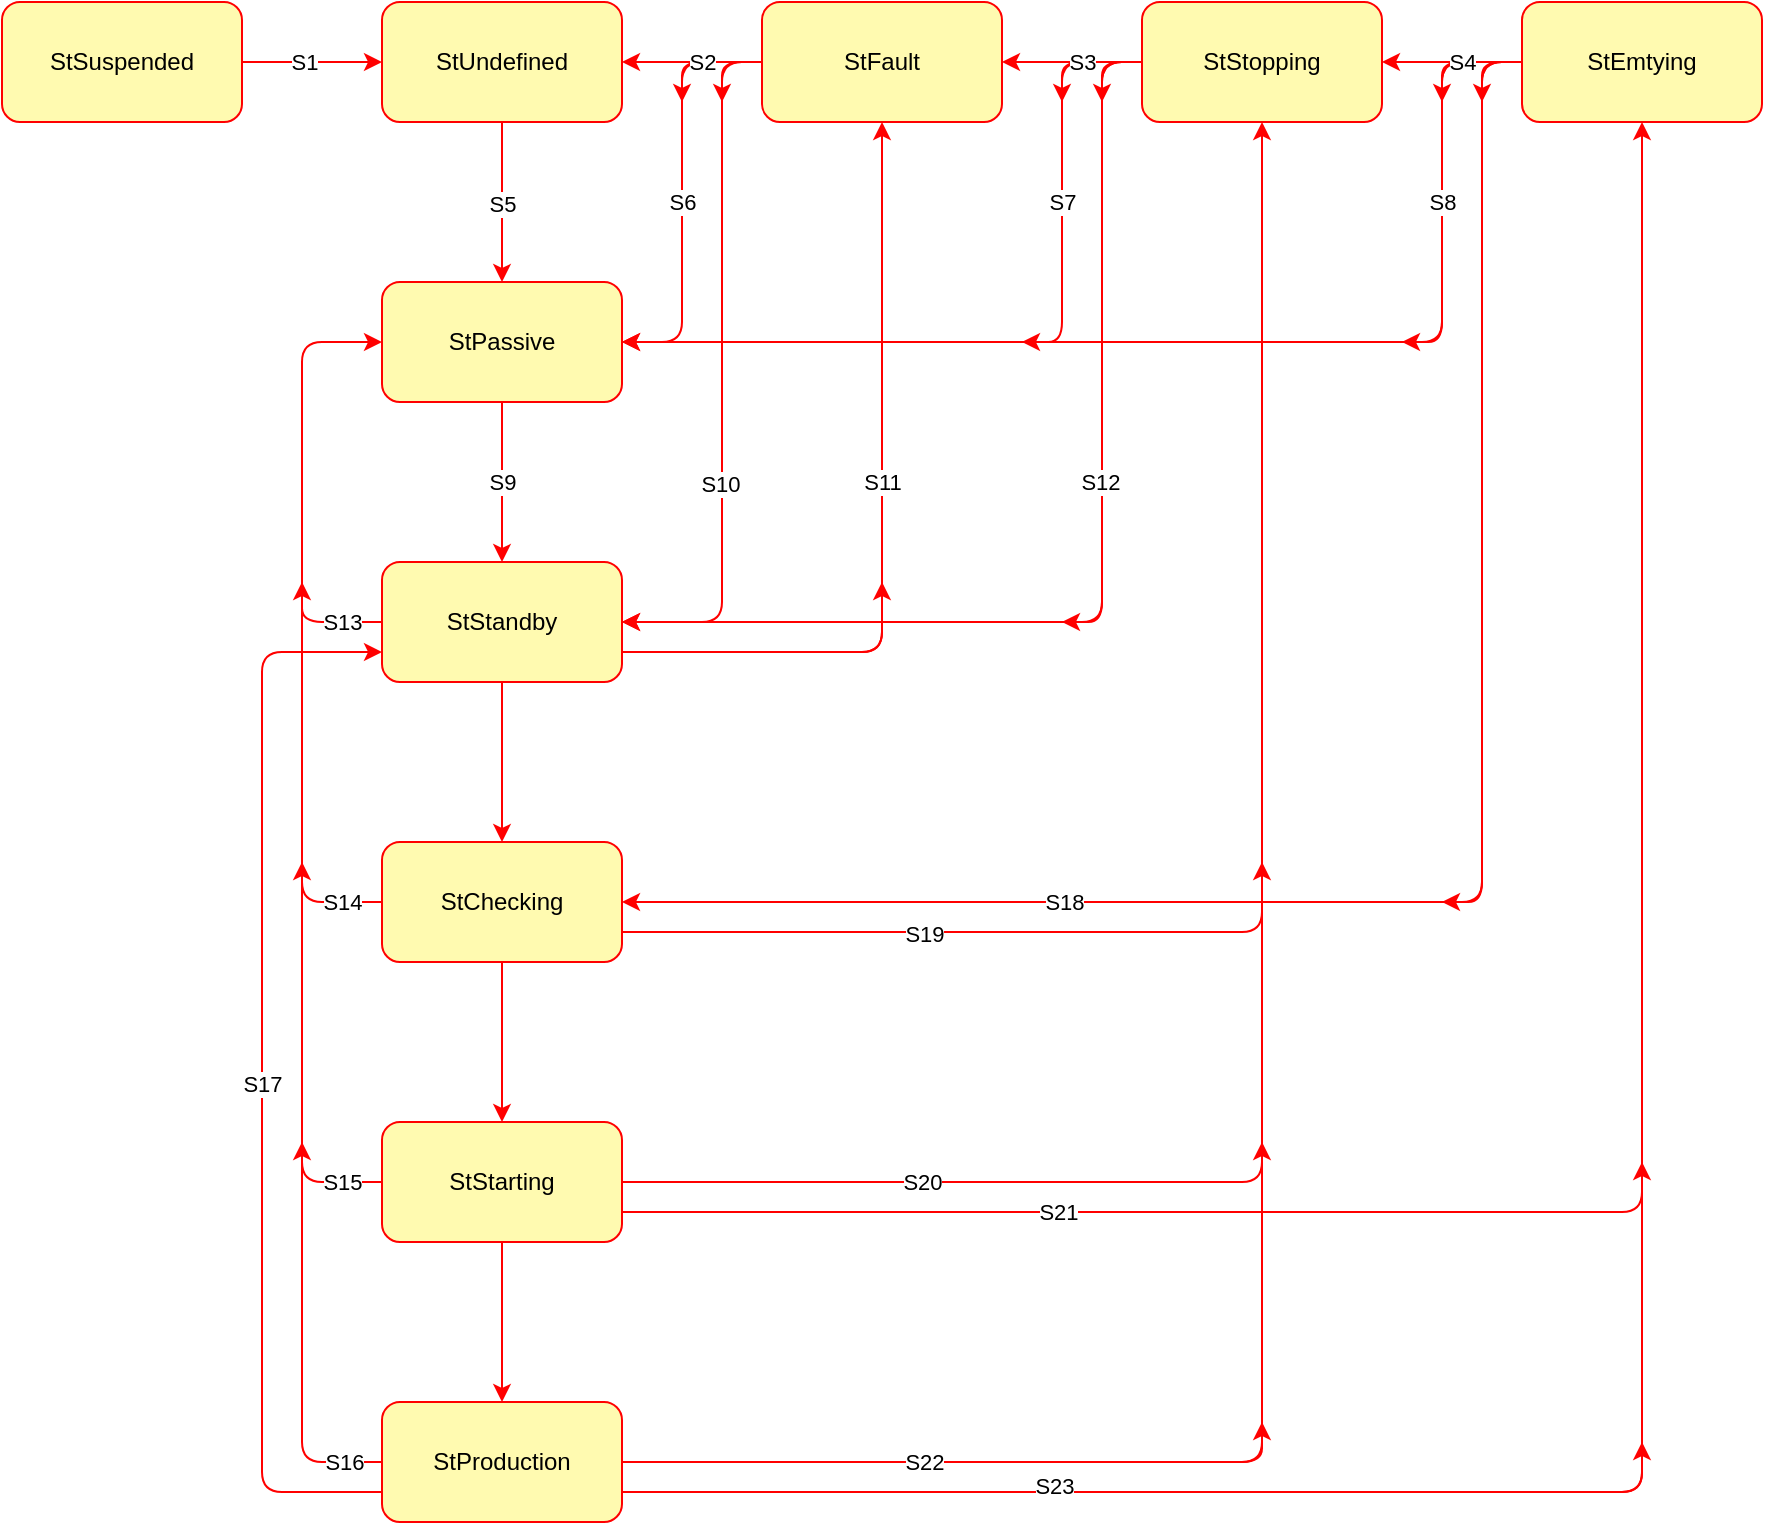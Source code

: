<mxfile>
    <diagram id="haMmcTzjKanWWxQhEupK" name="Page-1">
        <mxGraphModel dx="979" dy="658" grid="1" gridSize="10" guides="1" tooltips="1" connect="1" arrows="1" fold="1" page="1" pageScale="1" pageWidth="850" pageHeight="1100" math="0" shadow="0">
            <root>
                <mxCell id="0"/>
                <mxCell id="1" parent="0"/>
                <mxCell id="60" style="edgeStyle=none;html=1;exitX=0;exitY=0.5;exitDx=0;exitDy=0;entryX=1;entryY=0.5;entryDx=0;entryDy=0;strokeColor=#FF0000;" edge="1" parent="1" source="17" target="3">
                    <mxGeometry relative="1" as="geometry">
                        <Array as="points">
                            <mxPoint x="730" y="90"/>
                            <mxPoint x="730" y="230"/>
                        </Array>
                    </mxGeometry>
                </mxCell>
                <mxCell id="61" style="edgeStyle=none;html=1;exitX=0;exitY=0.5;exitDx=0;exitDy=0;entryX=1;entryY=0.5;entryDx=0;entryDy=0;strokeColor=#FF0000;" edge="1" parent="1" source="17" target="19">
                    <mxGeometry relative="1" as="geometry"/>
                </mxCell>
                <mxCell id="73" style="edgeStyle=none;html=1;exitX=0;exitY=0.5;exitDx=0;exitDy=0;strokeColor=#FF0000;" edge="1" parent="1" source="17">
                    <mxGeometry relative="1" as="geometry">
                        <mxPoint x="730.0" y="110" as="targetPoint"/>
                        <Array as="points">
                            <mxPoint x="730" y="90"/>
                        </Array>
                    </mxGeometry>
                </mxCell>
                <mxCell id="66" style="edgeStyle=none;html=1;exitX=0;exitY=0.5;exitDx=0;exitDy=0;strokeColor=#FF0000;" edge="1" parent="1" source="17">
                    <mxGeometry relative="1" as="geometry">
                        <mxPoint x="710.0" y="230" as="targetPoint"/>
                        <Array as="points">
                            <mxPoint x="730" y="90"/>
                            <mxPoint x="730" y="230"/>
                        </Array>
                    </mxGeometry>
                </mxCell>
                <mxCell id="63" style="edgeStyle=none;html=1;exitX=0;exitY=0.5;exitDx=0;exitDy=0;strokeColor=#FF0000;" edge="1" parent="1" source="19">
                    <mxGeometry relative="1" as="geometry">
                        <mxPoint x="520" y="230" as="targetPoint"/>
                        <Array as="points">
                            <mxPoint x="540" y="90"/>
                            <mxPoint x="540" y="230"/>
                        </Array>
                    </mxGeometry>
                </mxCell>
                <mxCell id="85" value="S8" style="edgeLabel;html=1;align=center;verticalAlign=middle;resizable=0;points=[];" vertex="1" connectable="0" parent="63">
                    <mxGeometry x="-0.018" y="-1" relative="1" as="geometry">
                        <mxPoint x="191" y="12" as="offset"/>
                    </mxGeometry>
                </mxCell>
                <mxCell id="64" style="edgeStyle=none;html=1;exitX=0;exitY=0.5;exitDx=0;exitDy=0;entryX=1;entryY=0.5;entryDx=0;entryDy=0;strokeColor=#FF0000;" edge="1" parent="1" source="19" target="34">
                    <mxGeometry relative="1" as="geometry"/>
                </mxCell>
                <mxCell id="69" style="edgeStyle=none;html=1;exitX=0;exitY=0.5;exitDx=0;exitDy=0;strokeColor=#FF0000;" edge="1" parent="1" source="19">
                    <mxGeometry relative="1" as="geometry">
                        <mxPoint x="560.0" y="110" as="targetPoint"/>
                        <Array as="points">
                            <mxPoint x="560" y="90"/>
                        </Array>
                    </mxGeometry>
                </mxCell>
                <mxCell id="68" style="edgeStyle=none;html=1;exitX=0;exitY=0.5;exitDx=0;exitDy=0;strokeColor=#FF0000;" edge="1" parent="1" source="19">
                    <mxGeometry relative="1" as="geometry">
                        <mxPoint x="540" y="110" as="targetPoint"/>
                        <Array as="points">
                            <mxPoint x="540" y="90"/>
                        </Array>
                    </mxGeometry>
                </mxCell>
                <mxCell id="37" style="edgeStyle=none;html=1;exitX=0;exitY=0.5;exitDx=0;exitDy=0;entryX=1;entryY=0.5;entryDx=0;entryDy=0;strokeColor=#FF0000;" edge="1" parent="1" target="3">
                    <mxGeometry relative="1" as="geometry">
                        <mxPoint x="400" y="90" as="sourcePoint"/>
                        <Array as="points">
                            <mxPoint x="350" y="90"/>
                            <mxPoint x="350" y="230"/>
                        </Array>
                    </mxGeometry>
                </mxCell>
                <mxCell id="80" value="S3" style="edgeLabel;html=1;align=center;verticalAlign=middle;resizable=0;points=[];" vertex="1" connectable="0" parent="37">
                    <mxGeometry x="0.183" y="1" relative="1" as="geometry">
                        <mxPoint x="199" y="-80" as="offset"/>
                    </mxGeometry>
                </mxCell>
                <mxCell id="71" style="edgeStyle=none;html=1;exitX=0;exitY=0.5;exitDx=0;exitDy=0;strokeColor=#FF0000;" edge="1" parent="1" source="34">
                    <mxGeometry relative="1" as="geometry">
                        <mxPoint x="350" y="110" as="targetPoint"/>
                        <Array as="points">
                            <mxPoint x="350" y="90"/>
                        </Array>
                    </mxGeometry>
                </mxCell>
                <mxCell id="36" style="edgeStyle=none;html=1;exitX=0;exitY=0.5;exitDx=0;exitDy=0;entryX=1;entryY=0.5;entryDx=0;entryDy=0;strokeColor=#FF0000;" edge="1" parent="1" target="21">
                    <mxGeometry relative="1" as="geometry">
                        <mxPoint x="400" y="90" as="sourcePoint"/>
                    </mxGeometry>
                </mxCell>
                <mxCell id="81" value="S4" style="edgeLabel;html=1;align=center;verticalAlign=middle;resizable=0;points=[];" vertex="1" connectable="0" parent="36">
                    <mxGeometry x="0.477" y="-1" relative="1" as="geometry">
                        <mxPoint x="399" y="1" as="offset"/>
                    </mxGeometry>
                </mxCell>
                <mxCell id="33" style="edgeStyle=none;html=1;exitX=0.5;exitY=1;exitDx=0;exitDy=0;entryX=0.5;entryY=0;entryDx=0;entryDy=0;strokeColor=#FF0000;" edge="1" parent="1" source="3" target="7">
                    <mxGeometry relative="1" as="geometry"/>
                </mxCell>
                <mxCell id="86" value="S9" style="edgeLabel;html=1;align=center;verticalAlign=middle;resizable=0;points=[];" vertex="1" connectable="0" parent="33">
                    <mxGeometry x="-0.249" relative="1" as="geometry">
                        <mxPoint y="10" as="offset"/>
                    </mxGeometry>
                </mxCell>
                <mxCell id="3" value="StPassive" style="rounded=1;whiteSpace=wrap;html=1;fillColor=#FFFAB0;strokeColor=#FF0000;" vertex="1" parent="1">
                    <mxGeometry x="200" y="200" width="120" height="60" as="geometry"/>
                </mxCell>
                <mxCell id="40" style="edgeStyle=none;html=1;exitX=1;exitY=0.75;exitDx=0;exitDy=0;entryX=0.5;entryY=1;entryDx=0;entryDy=0;strokeColor=#FF0000;" edge="1" parent="1" source="7" target="34">
                    <mxGeometry relative="1" as="geometry">
                        <Array as="points">
                            <mxPoint x="370" y="385"/>
                            <mxPoint x="450" y="385"/>
                        </Array>
                    </mxGeometry>
                </mxCell>
                <mxCell id="83" value="S6" style="edgeLabel;html=1;align=center;verticalAlign=middle;resizable=0;points=[];" vertex="1" connectable="0" parent="40">
                    <mxGeometry x="0.253" y="1" relative="1" as="geometry">
                        <mxPoint x="-99" y="-108" as="offset"/>
                    </mxGeometry>
                </mxCell>
                <mxCell id="88" value="S11" style="edgeLabel;html=1;align=center;verticalAlign=middle;resizable=0;points=[];" vertex="1" connectable="0" parent="40">
                    <mxGeometry x="0.096" y="-2" relative="1" as="geometry">
                        <mxPoint x="-2" y="1" as="offset"/>
                    </mxGeometry>
                </mxCell>
                <mxCell id="41" style="edgeStyle=none;html=1;exitX=0.5;exitY=1;exitDx=0;exitDy=0;entryX=0.5;entryY=0;entryDx=0;entryDy=0;strokeColor=#FF0000;" edge="1" parent="1" source="7" target="9">
                    <mxGeometry relative="1" as="geometry"/>
                </mxCell>
                <mxCell id="44" style="edgeStyle=none;html=1;exitX=0;exitY=0.5;exitDx=0;exitDy=0;strokeColor=#FF0000;" edge="1" parent="1" source="7">
                    <mxGeometry relative="1" as="geometry">
                        <mxPoint x="160" y="350" as="targetPoint"/>
                        <Array as="points">
                            <mxPoint x="160" y="370"/>
                        </Array>
                    </mxGeometry>
                </mxCell>
                <mxCell id="90" value="S13" style="edgeLabel;html=1;align=center;verticalAlign=middle;resizable=0;points=[];" vertex="1" connectable="0" parent="44">
                    <mxGeometry x="-0.605" y="1" relative="1" as="geometry">
                        <mxPoint x="-8" y="-1" as="offset"/>
                    </mxGeometry>
                </mxCell>
                <mxCell id="74" style="edgeStyle=none;html=1;exitX=1;exitY=0.75;exitDx=0;exitDy=0;strokeColor=#FF0000;" edge="1" parent="1" source="7">
                    <mxGeometry relative="1" as="geometry">
                        <mxPoint x="450" y="350" as="targetPoint"/>
                        <Array as="points">
                            <mxPoint x="450" y="385"/>
                        </Array>
                    </mxGeometry>
                </mxCell>
                <mxCell id="7" value="StStandby" style="rounded=1;whiteSpace=wrap;html=1;fillColor=#FFFAB0;strokeColor=#FF0000;" vertex="1" parent="1">
                    <mxGeometry x="200" y="340" width="120" height="60" as="geometry"/>
                </mxCell>
                <mxCell id="42" style="edgeStyle=none;html=1;exitX=0;exitY=0.5;exitDx=0;exitDy=0;entryX=0;entryY=0.5;entryDx=0;entryDy=0;strokeColor=#FF0000;" edge="1" parent="1" source="9" target="3">
                    <mxGeometry relative="1" as="geometry">
                        <Array as="points">
                            <mxPoint x="160" y="510"/>
                            <mxPoint x="160" y="230"/>
                        </Array>
                    </mxGeometry>
                </mxCell>
                <mxCell id="91" value="S14" style="edgeLabel;html=1;align=center;verticalAlign=middle;resizable=0;points=[];" vertex="1" connectable="0" parent="42">
                    <mxGeometry x="-0.961" relative="1" as="geometry">
                        <mxPoint x="-13" as="offset"/>
                    </mxGeometry>
                </mxCell>
                <mxCell id="43" style="edgeStyle=none;html=1;exitX=1;exitY=0.75;exitDx=0;exitDy=0;entryX=0.5;entryY=1;entryDx=0;entryDy=0;strokeColor=#FF0000;" edge="1" parent="1" source="9" target="19">
                    <mxGeometry relative="1" as="geometry">
                        <Array as="points">
                            <mxPoint x="640" y="525"/>
                        </Array>
                    </mxGeometry>
                </mxCell>
                <mxCell id="96" value="S19" style="edgeLabel;html=1;align=center;verticalAlign=middle;resizable=0;points=[];" vertex="1" connectable="0" parent="43">
                    <mxGeometry x="-0.596" y="-1" relative="1" as="geometry">
                        <mxPoint x="4" as="offset"/>
                    </mxGeometry>
                </mxCell>
                <mxCell id="45" style="edgeStyle=none;html=1;exitX=0.5;exitY=1;exitDx=0;exitDy=0;entryX=0.5;entryY=0;entryDx=0;entryDy=0;strokeColor=#FF0000;" edge="1" parent="1" source="9" target="11">
                    <mxGeometry relative="1" as="geometry"/>
                </mxCell>
                <mxCell id="9" value="StChecking" style="rounded=1;whiteSpace=wrap;html=1;fillColor=#FFFAB0;strokeColor=#FF0000;" vertex="1" parent="1">
                    <mxGeometry x="200" y="480" width="120" height="60" as="geometry"/>
                </mxCell>
                <mxCell id="46" style="edgeStyle=none;html=1;exitX=0;exitY=0.5;exitDx=0;exitDy=0;strokeColor=#FF0000;" edge="1" parent="1" source="11">
                    <mxGeometry relative="1" as="geometry">
                        <mxPoint x="160" y="490" as="targetPoint"/>
                        <Array as="points">
                            <mxPoint x="160" y="650"/>
                        </Array>
                    </mxGeometry>
                </mxCell>
                <mxCell id="92" value="S15" style="edgeLabel;html=1;align=center;verticalAlign=middle;resizable=0;points=[];" vertex="1" connectable="0" parent="46">
                    <mxGeometry x="-0.718" relative="1" as="geometry">
                        <mxPoint x="8" as="offset"/>
                    </mxGeometry>
                </mxCell>
                <mxCell id="48" style="edgeStyle=none;html=1;exitX=1;exitY=0.5;exitDx=0;exitDy=0;strokeColor=#FF0000;" edge="1" parent="1" source="11">
                    <mxGeometry relative="1" as="geometry">
                        <mxPoint x="640" y="490" as="targetPoint"/>
                        <Array as="points">
                            <mxPoint x="640" y="650"/>
                        </Array>
                    </mxGeometry>
                </mxCell>
                <mxCell id="97" value="S20" style="edgeLabel;html=1;align=center;verticalAlign=middle;resizable=0;points=[];" vertex="1" connectable="0" parent="48">
                    <mxGeometry x="-0.425" relative="1" as="geometry">
                        <mxPoint x="12" as="offset"/>
                    </mxGeometry>
                </mxCell>
                <mxCell id="50" style="edgeStyle=none;html=1;exitX=1;exitY=0.75;exitDx=0;exitDy=0;entryX=0.5;entryY=1;entryDx=0;entryDy=0;strokeColor=#FF0000;" edge="1" parent="1" source="11" target="17">
                    <mxGeometry relative="1" as="geometry">
                        <Array as="points">
                            <mxPoint x="830" y="665"/>
                        </Array>
                    </mxGeometry>
                </mxCell>
                <mxCell id="98" value="S21" style="edgeLabel;html=1;align=center;verticalAlign=middle;resizable=0;points=[];" vertex="1" connectable="0" parent="50">
                    <mxGeometry x="-0.587" relative="1" as="geometry">
                        <mxPoint as="offset"/>
                    </mxGeometry>
                </mxCell>
                <mxCell id="52" style="edgeStyle=none;html=1;exitX=0.5;exitY=1;exitDx=0;exitDy=0;entryX=0.5;entryY=0;entryDx=0;entryDy=0;strokeColor=#FF0000;" edge="1" parent="1" source="11" target="15">
                    <mxGeometry relative="1" as="geometry"/>
                </mxCell>
                <mxCell id="11" value="StStarting" style="rounded=1;whiteSpace=wrap;html=1;fillColor=#FFFAB0;strokeColor=#FF0000;" vertex="1" parent="1">
                    <mxGeometry x="200" y="620" width="120" height="60" as="geometry"/>
                </mxCell>
                <mxCell id="53" style="edgeStyle=none;html=1;exitX=1;exitY=0.5;exitDx=0;exitDy=0;entryX=0;entryY=0.5;entryDx=0;entryDy=0;strokeColor=#FF0000;" edge="1" parent="1" source="13" target="21">
                    <mxGeometry relative="1" as="geometry"/>
                </mxCell>
                <mxCell id="78" value="S1" style="edgeLabel;html=1;align=center;verticalAlign=middle;resizable=0;points=[];" vertex="1" connectable="0" parent="53">
                    <mxGeometry x="-0.186" relative="1" as="geometry">
                        <mxPoint x="2" as="offset"/>
                    </mxGeometry>
                </mxCell>
                <mxCell id="13" value="StSuspended" style="rounded=1;whiteSpace=wrap;html=1;fillColor=#FFFAB0;strokeColor=#FF0000;" vertex="1" parent="1">
                    <mxGeometry x="10" y="60" width="120" height="60" as="geometry"/>
                </mxCell>
                <mxCell id="54" style="edgeStyle=none;html=1;exitX=0;exitY=0.5;exitDx=0;exitDy=0;strokeColor=#FF0000;" edge="1" parent="1" source="15">
                    <mxGeometry relative="1" as="geometry">
                        <mxPoint x="160" y="630" as="targetPoint"/>
                        <Array as="points">
                            <mxPoint x="160" y="790"/>
                        </Array>
                    </mxGeometry>
                </mxCell>
                <mxCell id="93" value="S16" style="edgeLabel;html=1;align=center;verticalAlign=middle;resizable=0;points=[];" vertex="1" connectable="0" parent="54">
                    <mxGeometry x="-0.714" relative="1" as="geometry">
                        <mxPoint x="9" as="offset"/>
                    </mxGeometry>
                </mxCell>
                <mxCell id="55" style="edgeStyle=none;html=1;exitX=0;exitY=0.75;exitDx=0;exitDy=0;entryX=0;entryY=0.75;entryDx=0;entryDy=0;strokeColor=#FF0000;" edge="1" parent="1" source="15" target="7">
                    <mxGeometry relative="1" as="geometry">
                        <Array as="points">
                            <mxPoint x="140" y="805"/>
                            <mxPoint x="140" y="385"/>
                        </Array>
                    </mxGeometry>
                </mxCell>
                <mxCell id="94" value="S17" style="edgeLabel;html=1;align=center;verticalAlign=middle;resizable=0;points=[];" vertex="1" connectable="0" parent="55">
                    <mxGeometry x="0.08" y="3" relative="1" as="geometry">
                        <mxPoint x="3" y="27" as="offset"/>
                    </mxGeometry>
                </mxCell>
                <mxCell id="56" style="edgeStyle=none;html=1;exitX=1;exitY=0.75;exitDx=0;exitDy=0;strokeColor=#FF0000;" edge="1" parent="1" source="15">
                    <mxGeometry relative="1" as="geometry">
                        <mxPoint x="830" y="640" as="targetPoint"/>
                        <Array as="points">
                            <mxPoint x="830" y="805"/>
                        </Array>
                    </mxGeometry>
                </mxCell>
                <mxCell id="57" style="edgeStyle=none;html=1;exitX=1;exitY=0.75;exitDx=0;exitDy=0;strokeColor=#FF0000;" edge="1" parent="1" source="15">
                    <mxGeometry relative="1" as="geometry">
                        <mxPoint x="830" y="780" as="targetPoint"/>
                        <Array as="points">
                            <mxPoint x="830" y="805"/>
                        </Array>
                    </mxGeometry>
                </mxCell>
                <mxCell id="100" value="S23" style="edgeLabel;html=1;align=center;verticalAlign=middle;resizable=0;points=[];" vertex="1" connectable="0" parent="57">
                    <mxGeometry x="-0.193" y="3" relative="1" as="geometry">
                        <mxPoint as="offset"/>
                    </mxGeometry>
                </mxCell>
                <mxCell id="58" style="edgeStyle=none;html=1;exitX=1;exitY=0.5;exitDx=0;exitDy=0;strokeColor=#FF0000;" edge="1" parent="1" source="15">
                    <mxGeometry relative="1" as="geometry">
                        <mxPoint x="640" y="630" as="targetPoint"/>
                        <Array as="points">
                            <mxPoint x="640" y="790"/>
                        </Array>
                    </mxGeometry>
                </mxCell>
                <mxCell id="59" style="edgeStyle=none;html=1;exitX=1;exitY=0.5;exitDx=0;exitDy=0;strokeColor=#FF0000;" edge="1" parent="1" source="15">
                    <mxGeometry relative="1" as="geometry">
                        <mxPoint x="640" y="770" as="targetPoint"/>
                        <Array as="points">
                            <mxPoint x="640" y="790"/>
                        </Array>
                    </mxGeometry>
                </mxCell>
                <mxCell id="99" value="S22" style="edgeLabel;html=1;align=center;verticalAlign=middle;resizable=0;points=[];" vertex="1" connectable="0" parent="59">
                    <mxGeometry x="-0.127" y="-1" relative="1" as="geometry">
                        <mxPoint x="2" y="-1" as="offset"/>
                    </mxGeometry>
                </mxCell>
                <mxCell id="15" value="StProduction" style="rounded=1;whiteSpace=wrap;html=1;fillColor=#FFFAB0;strokeColor=#FF0000;" vertex="1" parent="1">
                    <mxGeometry x="200" y="760" width="120" height="60" as="geometry"/>
                </mxCell>
                <mxCell id="62" style="edgeStyle=none;html=1;exitX=0;exitY=0.5;exitDx=0;exitDy=0;entryX=1;entryY=0.5;entryDx=0;entryDy=0;strokeColor=#FF0000;" edge="1" parent="1" source="17" target="9">
                    <mxGeometry relative="1" as="geometry">
                        <Array as="points">
                            <mxPoint x="750" y="90"/>
                            <mxPoint x="750" y="510"/>
                        </Array>
                    </mxGeometry>
                </mxCell>
                <mxCell id="95" value="S18" style="edgeLabel;html=1;align=center;verticalAlign=middle;resizable=0;points=[];" vertex="1" connectable="0" parent="62">
                    <mxGeometry x="0.475" y="1" relative="1" as="geometry">
                        <mxPoint x="-8" y="-1" as="offset"/>
                    </mxGeometry>
                </mxCell>
                <mxCell id="72" style="edgeStyle=none;html=1;exitX=0;exitY=0.5;exitDx=0;exitDy=0;strokeColor=#FF0000;" edge="1" parent="1" source="17">
                    <mxGeometry relative="1" as="geometry">
                        <mxPoint x="750.0" y="110" as="targetPoint"/>
                        <Array as="points">
                            <mxPoint x="750" y="90"/>
                        </Array>
                    </mxGeometry>
                </mxCell>
                <mxCell id="75" style="edgeStyle=none;html=1;exitX=0;exitY=0.5;exitDx=0;exitDy=0;strokeColor=#FF0000;" edge="1" parent="1" source="17">
                    <mxGeometry relative="1" as="geometry">
                        <mxPoint x="730.0" y="510" as="targetPoint"/>
                        <Array as="points">
                            <mxPoint x="750" y="90"/>
                            <mxPoint x="750" y="510"/>
                        </Array>
                    </mxGeometry>
                </mxCell>
                <mxCell id="17" value="StEmtying" style="rounded=1;whiteSpace=wrap;html=1;fillColor=#FFFAB0;strokeColor=#FF0000;" vertex="1" parent="1">
                    <mxGeometry x="770" y="60" width="120" height="60" as="geometry"/>
                </mxCell>
                <mxCell id="65" style="edgeStyle=none;html=1;exitX=0;exitY=0.5;exitDx=0;exitDy=0;strokeColor=#FF0000;" edge="1" parent="1" source="19">
                    <mxGeometry relative="1" as="geometry">
                        <mxPoint x="320" y="370" as="targetPoint"/>
                        <Array as="points">
                            <mxPoint x="560" y="90"/>
                            <mxPoint x="560" y="370"/>
                        </Array>
                    </mxGeometry>
                </mxCell>
                <mxCell id="67" style="edgeStyle=none;html=1;exitX=0;exitY=0.5;exitDx=0;exitDy=0;strokeColor=#FF0000;" edge="1" parent="1" source="19">
                    <mxGeometry relative="1" as="geometry">
                        <mxPoint x="540" y="370" as="targetPoint"/>
                        <Array as="points">
                            <mxPoint x="560" y="90"/>
                            <mxPoint x="560" y="370"/>
                        </Array>
                    </mxGeometry>
                </mxCell>
                <mxCell id="84" value="S7" style="edgeLabel;html=1;align=center;verticalAlign=middle;resizable=0;points=[];" vertex="1" connectable="0" parent="67">
                    <mxGeometry x="0.33" y="-1" relative="1" as="geometry">
                        <mxPoint x="-19" y="-123" as="offset"/>
                    </mxGeometry>
                </mxCell>
                <mxCell id="89" value="S12" style="edgeLabel;html=1;align=center;verticalAlign=middle;resizable=0;points=[];" vertex="1" connectable="0" parent="67">
                    <mxGeometry x="0.417" y="-1" relative="1" as="geometry">
                        <mxPoint y="3" as="offset"/>
                    </mxGeometry>
                </mxCell>
                <mxCell id="19" value="StStopping" style="rounded=1;whiteSpace=wrap;html=1;fillColor=#FFFAB0;strokeColor=#FF0000;" vertex="1" parent="1">
                    <mxGeometry x="580" y="60" width="120" height="60" as="geometry"/>
                </mxCell>
                <mxCell id="32" style="edgeStyle=none;html=1;exitX=0.5;exitY=1;exitDx=0;exitDy=0;entryX=0.5;entryY=0;entryDx=0;entryDy=0;strokeColor=#FF0000;" edge="1" parent="1" source="21" target="3">
                    <mxGeometry relative="1" as="geometry"/>
                </mxCell>
                <mxCell id="79" value="S2" style="edgeLabel;html=1;align=center;verticalAlign=middle;resizable=0;points=[];" vertex="1" connectable="0" parent="32">
                    <mxGeometry x="-0.186" relative="1" as="geometry">
                        <mxPoint x="100" y="-63" as="offset"/>
                    </mxGeometry>
                </mxCell>
                <mxCell id="21" value="StUndefined" style="rounded=1;whiteSpace=wrap;html=1;fillColor=#FFFAB0;strokeColor=#FF0000;" vertex="1" parent="1">
                    <mxGeometry x="200" y="60" width="120" height="60" as="geometry"/>
                </mxCell>
                <mxCell id="38" style="edgeStyle=none;html=1;exitX=0;exitY=0.5;exitDx=0;exitDy=0;entryX=1;entryY=0.5;entryDx=0;entryDy=0;strokeColor=#FF0000;" edge="1" parent="1" source="34" target="7">
                    <mxGeometry relative="1" as="geometry">
                        <Array as="points">
                            <mxPoint x="370" y="90"/>
                            <mxPoint x="370" y="370"/>
                        </Array>
                    </mxGeometry>
                </mxCell>
                <mxCell id="82" value="S5" style="edgeLabel;html=1;align=center;verticalAlign=middle;resizable=0;points=[];" vertex="1" connectable="0" parent="38">
                    <mxGeometry x="0.219" relative="1" as="geometry">
                        <mxPoint x="-110" y="-123" as="offset"/>
                    </mxGeometry>
                </mxCell>
                <mxCell id="87" value="S10" style="edgeLabel;html=1;align=center;verticalAlign=middle;resizable=0;points=[];" vertex="1" connectable="0" parent="38">
                    <mxGeometry x="0.32" y="-1" relative="1" as="geometry">
                        <mxPoint as="offset"/>
                    </mxGeometry>
                </mxCell>
                <mxCell id="70" style="edgeStyle=none;html=1;exitX=0;exitY=0.5;exitDx=0;exitDy=0;strokeColor=#FF0000;" edge="1" parent="1" source="34">
                    <mxGeometry relative="1" as="geometry">
                        <mxPoint x="370" y="110" as="targetPoint"/>
                        <Array as="points">
                            <mxPoint x="370" y="90"/>
                        </Array>
                    </mxGeometry>
                </mxCell>
                <mxCell id="34" value="StFault" style="rounded=1;whiteSpace=wrap;html=1;fillColor=#FFFAB0;strokeColor=#FF0000;" vertex="1" parent="1">
                    <mxGeometry x="390" y="60" width="120" height="60" as="geometry"/>
                </mxCell>
            </root>
        </mxGraphModel>
    </diagram>
</mxfile>